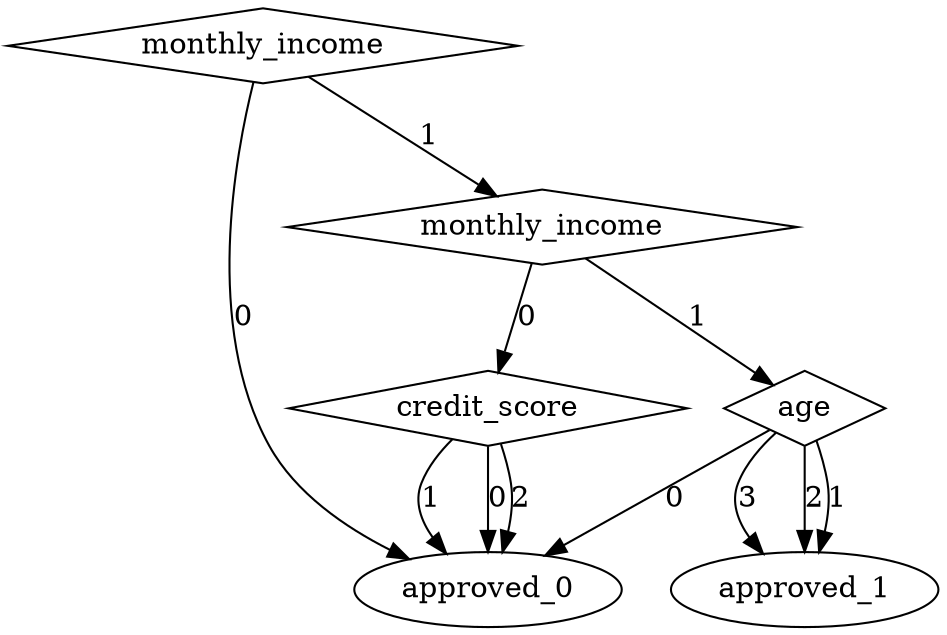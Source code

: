 digraph {
node [label=approved_1,style=""] approved_1
node [label=approved_1,style=""] approved_1
node [label=approved_1,style=""] approved_1
node [label=approved_0,style=""] approved_0
node [label=approved_0,style=""] approved_0
node [label=approved_0,style=""] approved_0
node [label=approved_0,style=""] approved_0
node [label=approved_0,style=""] approved_0
node [label=age,shape="diamond",style=""] 3
node [label=credit_score,shape="diamond",style=""] 2
node [label=monthly_income,shape="diamond",style=""] 1
node [label=monthly_income,shape="diamond",style=""] 0

3 -> approved_1 [label="3"]
3 -> approved_1 [label="2"]
3 -> approved_1 [label="1"]
3 -> approved_0 [label="0"]
2 -> approved_0 [label="2"]
2 -> approved_0 [label="1"]
2 -> approved_0 [label="0"]
1 -> 3 [label="1"]
1 -> 2 [label="0"]
0 -> 1 [label="1"]
0 -> approved_0 [label="0"]
}